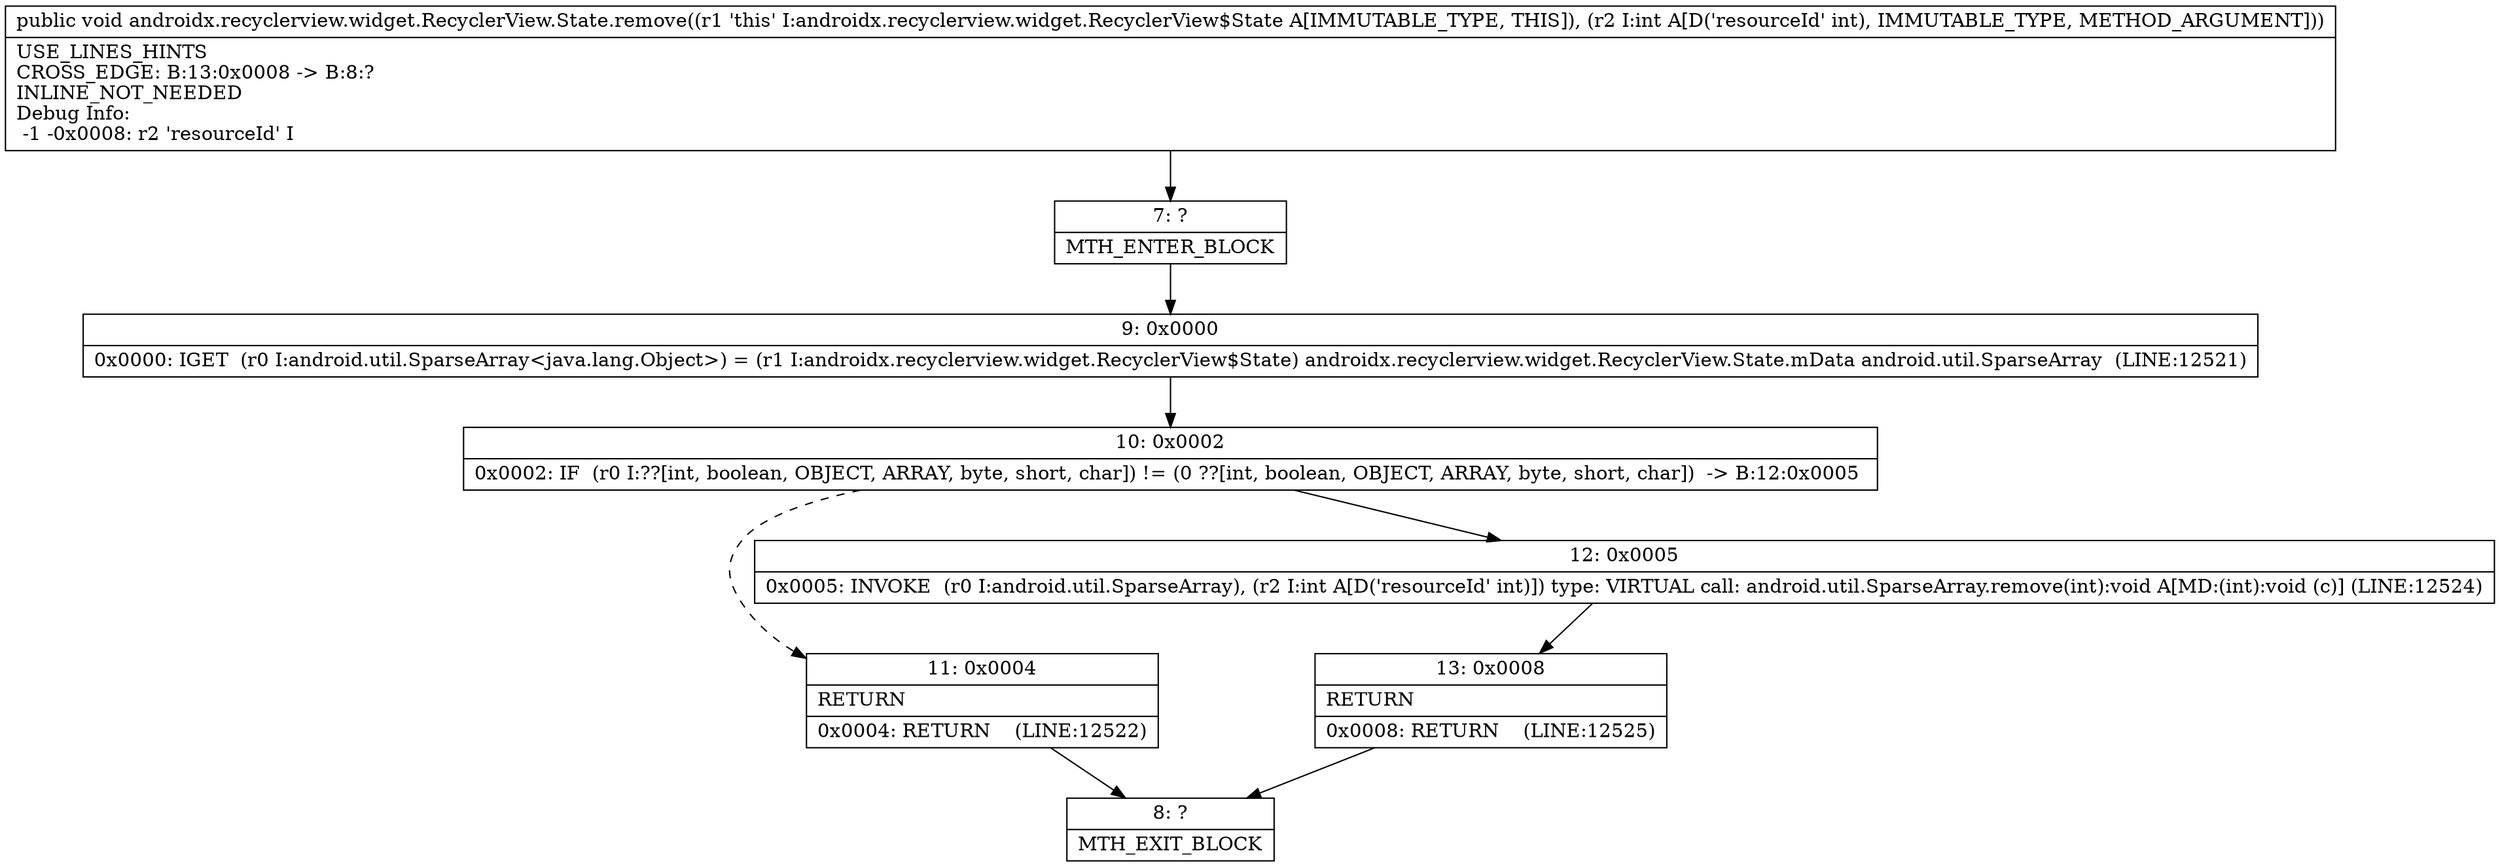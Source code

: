 digraph "CFG forandroidx.recyclerview.widget.RecyclerView.State.remove(I)V" {
Node_7 [shape=record,label="{7\:\ ?|MTH_ENTER_BLOCK\l}"];
Node_9 [shape=record,label="{9\:\ 0x0000|0x0000: IGET  (r0 I:android.util.SparseArray\<java.lang.Object\>) = (r1 I:androidx.recyclerview.widget.RecyclerView$State) androidx.recyclerview.widget.RecyclerView.State.mData android.util.SparseArray  (LINE:12521)\l}"];
Node_10 [shape=record,label="{10\:\ 0x0002|0x0002: IF  (r0 I:??[int, boolean, OBJECT, ARRAY, byte, short, char]) != (0 ??[int, boolean, OBJECT, ARRAY, byte, short, char])  \-\> B:12:0x0005 \l}"];
Node_11 [shape=record,label="{11\:\ 0x0004|RETURN\l|0x0004: RETURN    (LINE:12522)\l}"];
Node_8 [shape=record,label="{8\:\ ?|MTH_EXIT_BLOCK\l}"];
Node_12 [shape=record,label="{12\:\ 0x0005|0x0005: INVOKE  (r0 I:android.util.SparseArray), (r2 I:int A[D('resourceId' int)]) type: VIRTUAL call: android.util.SparseArray.remove(int):void A[MD:(int):void (c)] (LINE:12524)\l}"];
Node_13 [shape=record,label="{13\:\ 0x0008|RETURN\l|0x0008: RETURN    (LINE:12525)\l}"];
MethodNode[shape=record,label="{public void androidx.recyclerview.widget.RecyclerView.State.remove((r1 'this' I:androidx.recyclerview.widget.RecyclerView$State A[IMMUTABLE_TYPE, THIS]), (r2 I:int A[D('resourceId' int), IMMUTABLE_TYPE, METHOD_ARGUMENT]))  | USE_LINES_HINTS\lCROSS_EDGE: B:13:0x0008 \-\> B:8:?\lINLINE_NOT_NEEDED\lDebug Info:\l  \-1 \-0x0008: r2 'resourceId' I\l}"];
MethodNode -> Node_7;Node_7 -> Node_9;
Node_9 -> Node_10;
Node_10 -> Node_11[style=dashed];
Node_10 -> Node_12;
Node_11 -> Node_8;
Node_12 -> Node_13;
Node_13 -> Node_8;
}

